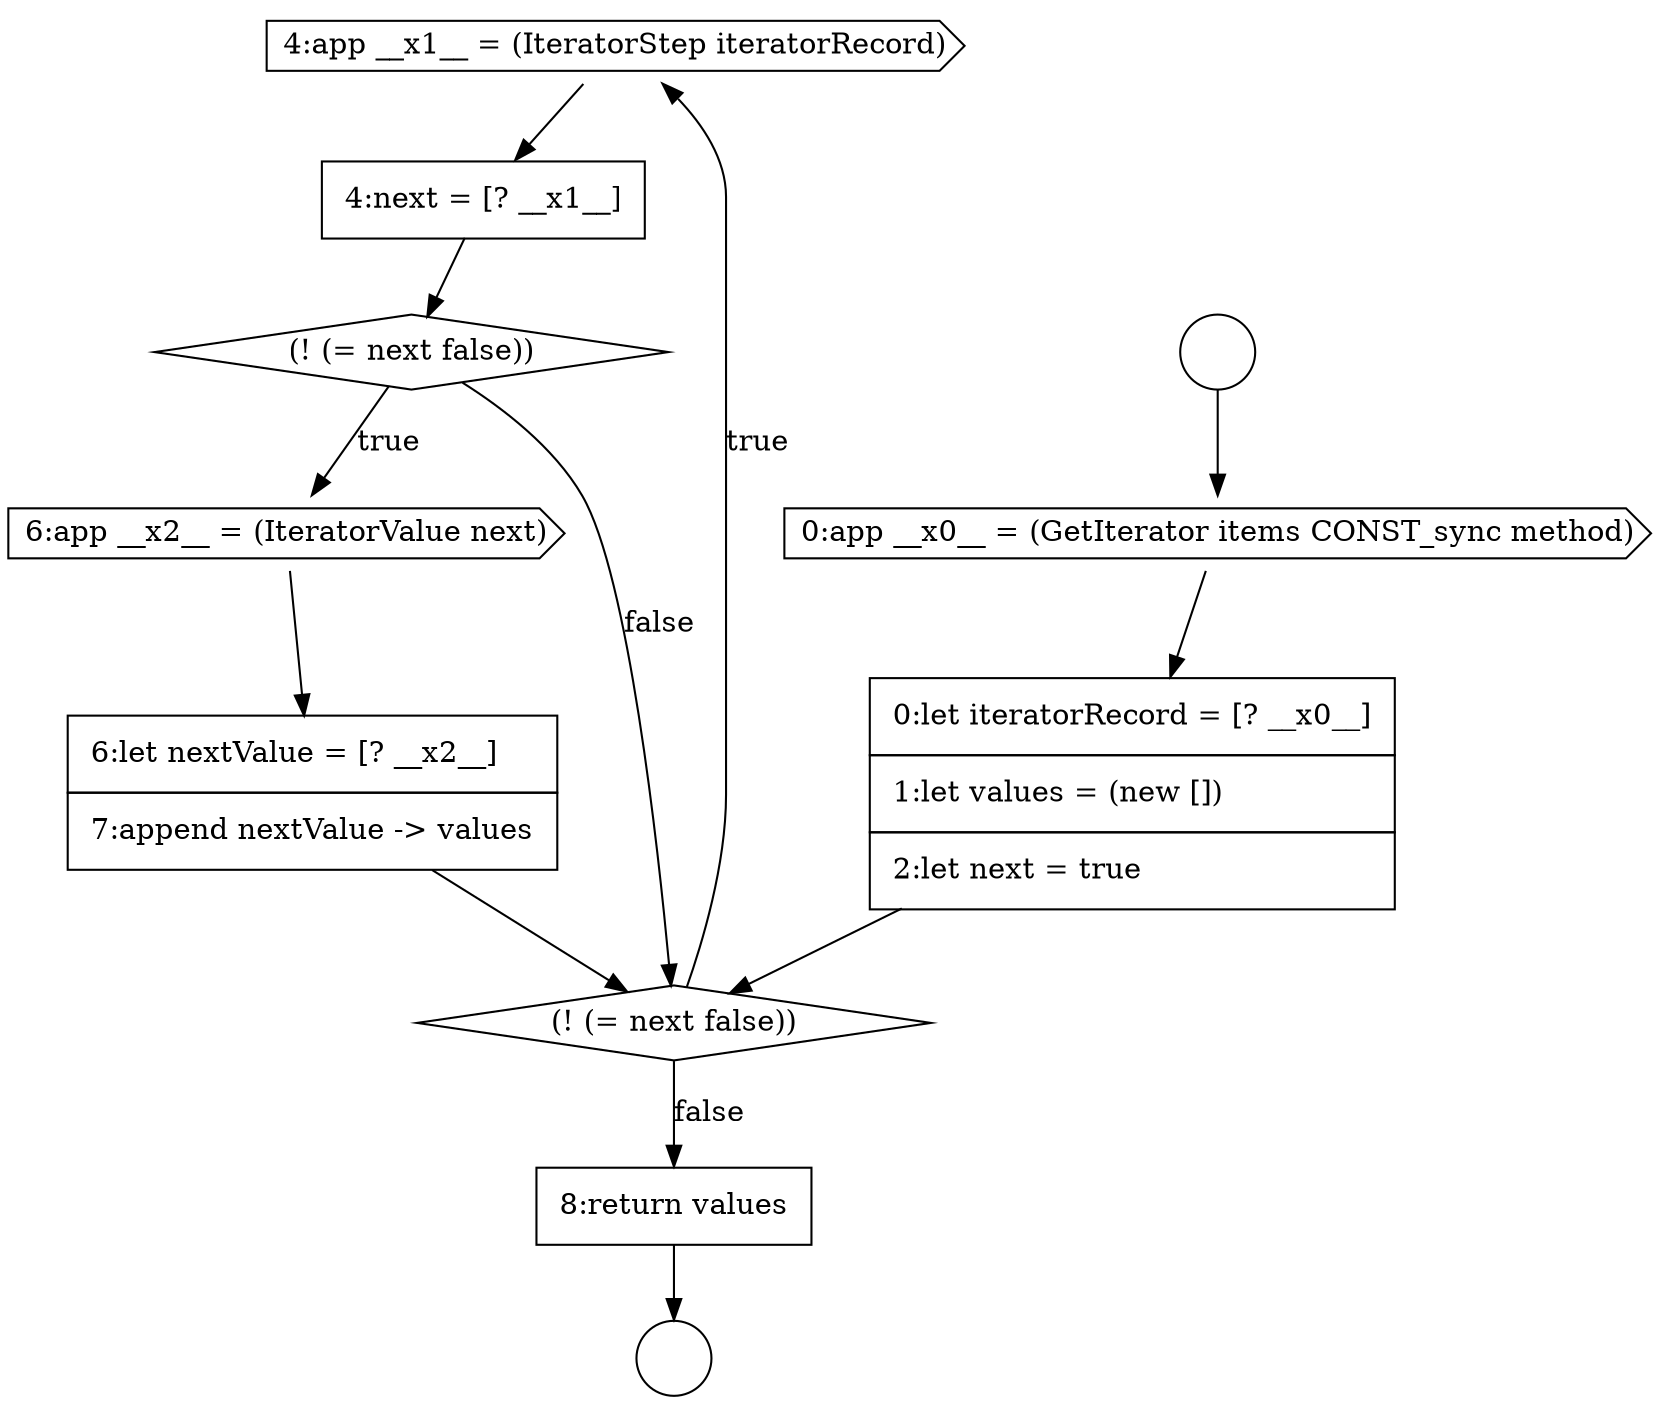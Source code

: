 digraph {
  node15767 [shape=cds, label=<<font color="black">4:app __x1__ = (IteratorStep iteratorRecord)</font>> color="black" fillcolor="white" style=filled]
  node15770 [shape=cds, label=<<font color="black">6:app __x2__ = (IteratorValue next)</font>> color="black" fillcolor="white" style=filled]
  node15762 [shape=circle label=" " color="black" fillcolor="white" style=filled]
  node15763 [shape=circle label=" " color="black" fillcolor="white" style=filled]
  node15766 [shape=diamond, label=<<font color="black">(! (= next false))</font>> color="black" fillcolor="white" style=filled]
  node15771 [shape=none, margin=0, label=<<font color="black">
    <table border="0" cellborder="1" cellspacing="0" cellpadding="10">
      <tr><td align="left">6:let nextValue = [? __x2__]</td></tr>
      <tr><td align="left">7:append nextValue -&gt; values</td></tr>
    </table>
  </font>> color="black" fillcolor="white" style=filled]
  node15765 [shape=none, margin=0, label=<<font color="black">
    <table border="0" cellborder="1" cellspacing="0" cellpadding="10">
      <tr><td align="left">0:let iteratorRecord = [? __x0__]</td></tr>
      <tr><td align="left">1:let values = (new [])</td></tr>
      <tr><td align="left">2:let next = true</td></tr>
    </table>
  </font>> color="black" fillcolor="white" style=filled]
  node15772 [shape=none, margin=0, label=<<font color="black">
    <table border="0" cellborder="1" cellspacing="0" cellpadding="10">
      <tr><td align="left">8:return values</td></tr>
    </table>
  </font>> color="black" fillcolor="white" style=filled]
  node15768 [shape=none, margin=0, label=<<font color="black">
    <table border="0" cellborder="1" cellspacing="0" cellpadding="10">
      <tr><td align="left">4:next = [? __x1__]</td></tr>
    </table>
  </font>> color="black" fillcolor="white" style=filled]
  node15764 [shape=cds, label=<<font color="black">0:app __x0__ = (GetIterator items CONST_sync method)</font>> color="black" fillcolor="white" style=filled]
  node15769 [shape=diamond, label=<<font color="black">(! (= next false))</font>> color="black" fillcolor="white" style=filled]
  node15764 -> node15765 [ color="black"]
  node15762 -> node15764 [ color="black"]
  node15767 -> node15768 [ color="black"]
  node15768 -> node15769 [ color="black"]
  node15769 -> node15770 [label=<<font color="black">true</font>> color="black"]
  node15769 -> node15766 [label=<<font color="black">false</font>> color="black"]
  node15766 -> node15767 [label=<<font color="black">true</font>> color="black"]
  node15766 -> node15772 [label=<<font color="black">false</font>> color="black"]
  node15765 -> node15766 [ color="black"]
  node15770 -> node15771 [ color="black"]
  node15772 -> node15763 [ color="black"]
  node15771 -> node15766 [ color="black"]
}
